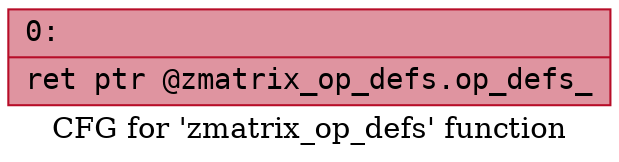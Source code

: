 digraph "CFG for 'zmatrix_op_defs' function" {
	label="CFG for 'zmatrix_op_defs' function";

	Node0x600001bd2260 [shape=record,color="#b70d28ff", style=filled, fillcolor="#b70d2870" fontname="Courier",label="{0:\l|  ret ptr @zmatrix_op_defs.op_defs_\l}"];
}
